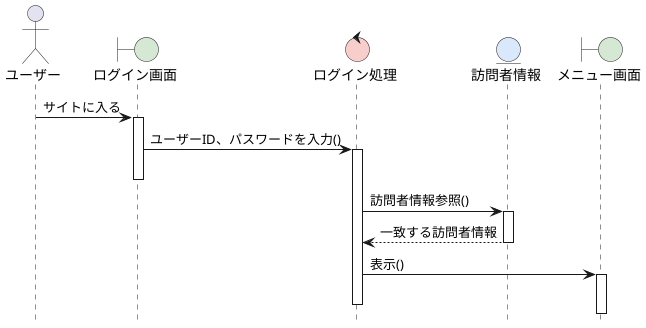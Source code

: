 @startuml RoboDogシステム-名前変更シーケンス図
hide footbox
skinparam boundaryBackgroundColor #D5E8D4
skinparam controlBackgroundColor  #F8CECC
skinparam entityBackgroundColor   #DAE8FC

actor ユーザー as A
boundary ログイン画面 as B1
control ログイン処理 as C
entity 訪問者情報 as E
boundary メニュー画面 as B2

A -> B1: サイトに入る
activate B1

B1 -> C: ユーザーID、パスワードを入力()
activate C
deactivate B1
C -> E: 訪問者情報参照()
activate E
E --> C: 一致する訪問者情報
deactivate E
C -> B2: 表示()
activate B2
deactivate C
deactivate B1

@enduml